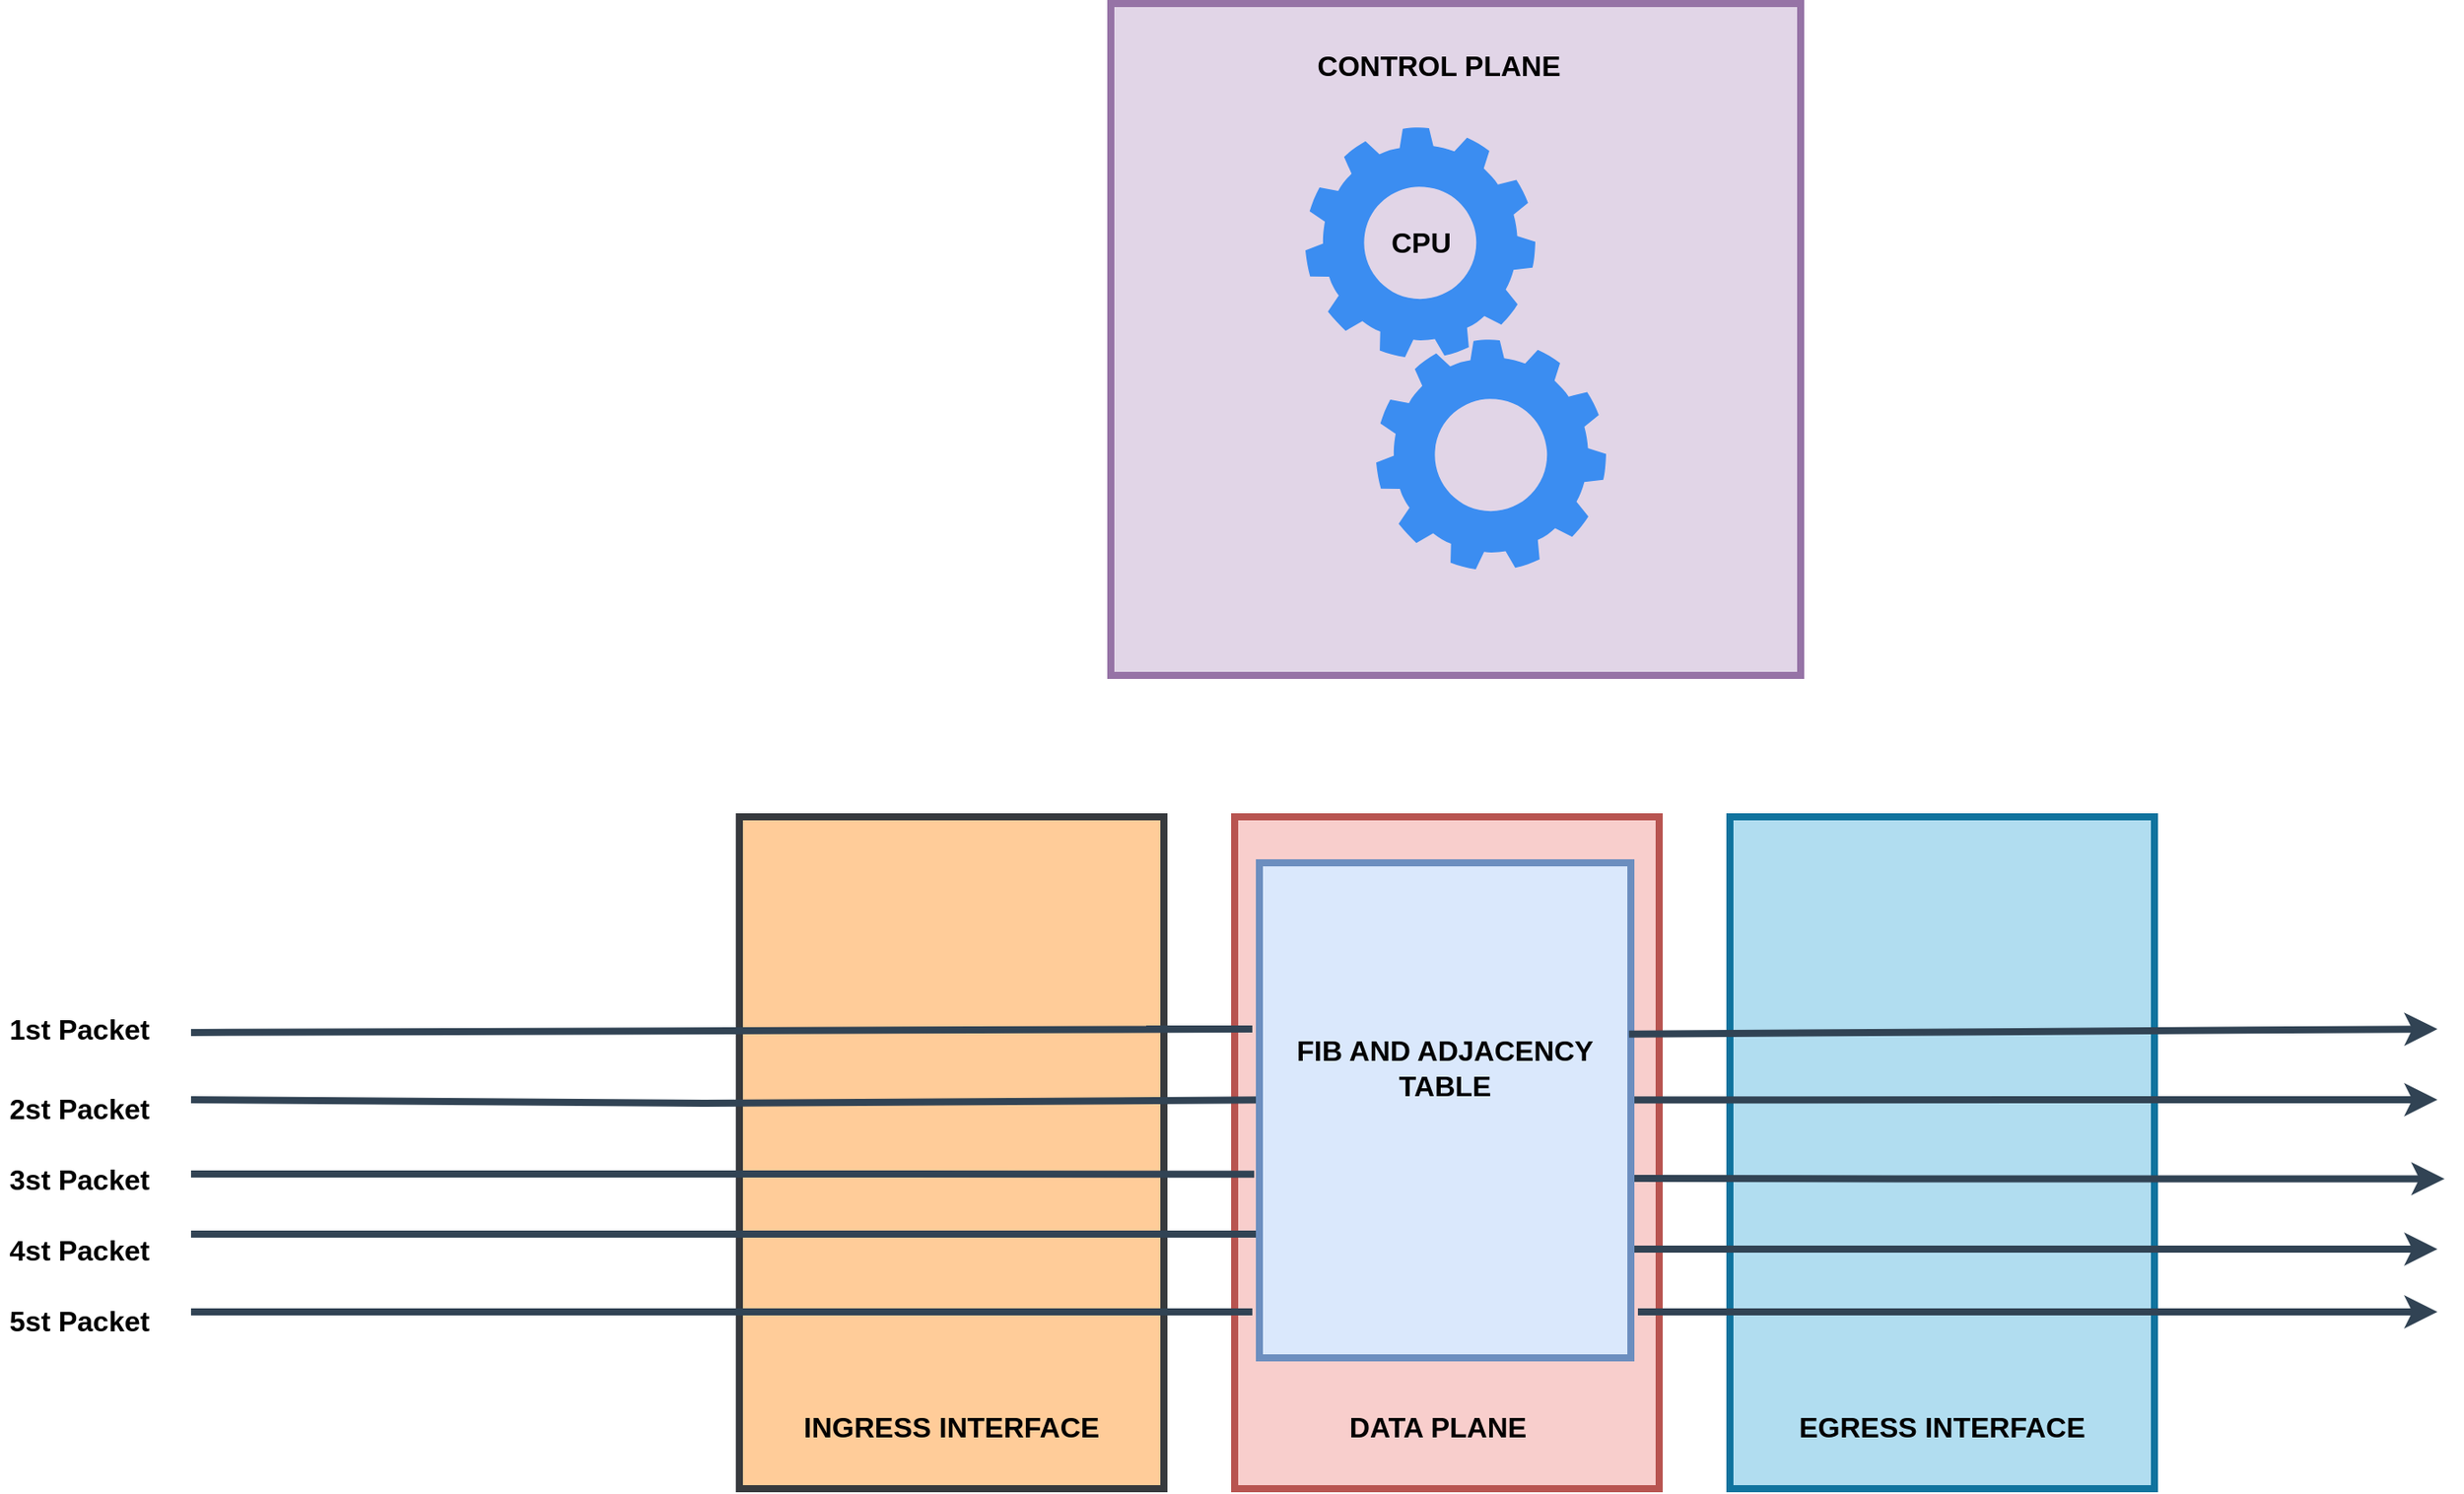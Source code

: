 <mxfile version="22.1.16" type="device">
  <diagram name="Página-1" id="BhKrLDPPHp8U7ivRgvxK">
    <mxGraphModel dx="2021" dy="716" grid="1" gridSize="10" guides="1" tooltips="1" connect="1" arrows="1" fold="1" page="1" pageScale="1" pageWidth="827" pageHeight="1169" math="0" shadow="0">
      <root>
        <mxCell id="0" />
        <mxCell id="1" parent="0" />
        <mxCell id="GgLBsfc6LlLgvcI9qvlO-6" value="" style="rounded=0;whiteSpace=wrap;html=1;strokeWidth=4;fillColor=#e1d5e7;strokeColor=#9673a6;" vertex="1" parent="1">
          <mxGeometry x="170" y="20" width="390" height="380" as="geometry" />
        </mxCell>
        <mxCell id="GgLBsfc6LlLgvcI9qvlO-3" value="" style="sketch=0;html=1;aspect=fixed;strokeColor=none;shadow=0;fillColor=#3B8DF1;verticalAlign=top;labelPosition=center;verticalLabelPosition=bottom;shape=mxgraph.gcp2.gear" vertex="1" parent="1">
          <mxGeometry x="280" y="90" width="130" height="130" as="geometry" />
        </mxCell>
        <mxCell id="GgLBsfc6LlLgvcI9qvlO-4" value="CPU" style="text;html=1;align=center;verticalAlign=middle;resizable=0;points=[];autosize=1;strokeColor=none;fillColor=none;fontStyle=1;fontSize=16;" vertex="1" parent="1">
          <mxGeometry x="315" y="140" width="60" height="30" as="geometry" />
        </mxCell>
        <mxCell id="GgLBsfc6LlLgvcI9qvlO-5" value="" style="sketch=0;html=1;aspect=fixed;strokeColor=none;shadow=0;fillColor=#3B8DF1;verticalAlign=top;labelPosition=center;verticalLabelPosition=bottom;shape=mxgraph.gcp2.gear" vertex="1" parent="1">
          <mxGeometry x="320" y="210" width="130" height="130" as="geometry" />
        </mxCell>
        <mxCell id="GgLBsfc6LlLgvcI9qvlO-7" value="CONTROL PLANE" style="text;html=1;align=center;verticalAlign=middle;resizable=0;points=[];autosize=1;strokeColor=none;fillColor=none;fontStyle=1;fontSize=16;" vertex="1" parent="1">
          <mxGeometry x="275" y="40" width="160" height="30" as="geometry" />
        </mxCell>
        <mxCell id="GgLBsfc6LlLgvcI9qvlO-8" value="" style="rounded=0;whiteSpace=wrap;html=1;strokeWidth=4;fillColor=#ffcc99;strokeColor=#36393d;" vertex="1" parent="1">
          <mxGeometry x="-40" y="480" width="240" height="380" as="geometry" />
        </mxCell>
        <mxCell id="GgLBsfc6LlLgvcI9qvlO-9" value="" style="rounded=0;whiteSpace=wrap;html=1;strokeWidth=4;fillColor=#f8cecc;strokeColor=#b85450;" vertex="1" parent="1">
          <mxGeometry x="240" y="480" width="240" height="380" as="geometry" />
        </mxCell>
        <mxCell id="GgLBsfc6LlLgvcI9qvlO-10" value="" style="rounded=0;whiteSpace=wrap;html=1;strokeWidth=4;fillColor=#b1ddf0;strokeColor=#10739e;" vertex="1" parent="1">
          <mxGeometry x="520" y="480" width="240" height="380" as="geometry" />
        </mxCell>
        <mxCell id="GgLBsfc6LlLgvcI9qvlO-11" value="" style="endArrow=none;html=1;rounded=0;strokeWidth=4;endFill=0;fillColor=#647687;strokeColor=#314354;exitX=-0.019;exitY=0.907;exitDx=0;exitDy=0;exitPerimeter=0;" edge="1" parent="1" source="GgLBsfc6LlLgvcI9qvlO-36">
          <mxGeometry width="50" height="50" relative="1" as="geometry">
            <mxPoint x="220" y="760" as="sourcePoint" />
            <mxPoint x="-350" y="760" as="targetPoint" />
            <Array as="points">
              <mxPoint x="57" y="760" />
            </Array>
          </mxGeometry>
        </mxCell>
        <mxCell id="GgLBsfc6LlLgvcI9qvlO-12" value="" style="endArrow=none;html=1;rounded=0;strokeWidth=4;endFill=0;fillColor=#647687;strokeColor=#314354;exitX=0;exitY=0.75;exitDx=0;exitDy=0;" edge="1" parent="1" source="GgLBsfc6LlLgvcI9qvlO-36">
          <mxGeometry width="50" height="50" relative="1" as="geometry">
            <mxPoint x="280" y="276" as="sourcePoint" />
            <mxPoint x="-350" y="716" as="targetPoint" />
            <Array as="points">
              <mxPoint x="12" y="716" />
            </Array>
          </mxGeometry>
        </mxCell>
        <mxCell id="GgLBsfc6LlLgvcI9qvlO-13" value="" style="endArrow=none;html=1;rounded=0;strokeWidth=4;endFill=0;fillColor=#647687;strokeColor=#314354;exitX=-0.014;exitY=0.629;exitDx=0;exitDy=0;exitPerimeter=0;" edge="1" parent="1" source="GgLBsfc6LlLgvcI9qvlO-36">
          <mxGeometry width="50" height="50" relative="1" as="geometry">
            <mxPoint x="280" y="242" as="sourcePoint" />
            <mxPoint x="-350" y="682" as="targetPoint" />
            <Array as="points">
              <mxPoint x="-22" y="682" />
            </Array>
          </mxGeometry>
        </mxCell>
        <mxCell id="GgLBsfc6LlLgvcI9qvlO-14" value="" style="endArrow=none;html=1;rounded=0;strokeWidth=4;endFill=0;fillColor=#647687;strokeColor=#314354;exitX=-0.005;exitY=0.479;exitDx=0;exitDy=0;exitPerimeter=0;" edge="1" parent="1" source="GgLBsfc6LlLgvcI9qvlO-36">
          <mxGeometry width="50" height="50" relative="1" as="geometry">
            <mxPoint x="280" y="202" as="sourcePoint" />
            <mxPoint x="-350" y="640" as="targetPoint" />
            <Array as="points">
              <mxPoint x="-60" y="642" />
            </Array>
          </mxGeometry>
        </mxCell>
        <mxCell id="GgLBsfc6LlLgvcI9qvlO-23" value="" style="endArrow=classic;html=1;rounded=0;fillColor=#647687;strokeColor=#314354;strokeWidth=4;exitX=0.981;exitY=0.479;exitDx=0;exitDy=0;exitPerimeter=0;" edge="1" parent="1" source="GgLBsfc6LlLgvcI9qvlO-36">
          <mxGeometry width="50" height="50" relative="1" as="geometry">
            <mxPoint x="490" y="640" as="sourcePoint" />
            <mxPoint x="920" y="640" as="targetPoint" />
            <Array as="points">
              <mxPoint x="710" y="640" />
            </Array>
          </mxGeometry>
        </mxCell>
        <mxCell id="GgLBsfc6LlLgvcI9qvlO-24" value="" style="endArrow=classic;html=1;rounded=0;fillColor=#647687;strokeColor=#314354;strokeWidth=4;" edge="1" parent="1">
          <mxGeometry width="50" height="50" relative="1" as="geometry">
            <mxPoint x="464" y="684.5" as="sourcePoint" />
            <mxPoint x="924" y="684.7" as="targetPoint" />
            <Array as="points">
              <mxPoint x="614" y="684.7" />
              <mxPoint x="684" y="684.7" />
            </Array>
          </mxGeometry>
        </mxCell>
        <mxCell id="GgLBsfc6LlLgvcI9qvlO-25" value="" style="endArrow=classic;html=1;rounded=0;fillColor=#647687;strokeColor=#314354;strokeWidth=4;" edge="1" parent="1">
          <mxGeometry width="50" height="50" relative="1" as="geometry">
            <mxPoint x="464" y="724.5" as="sourcePoint" />
            <mxPoint x="920" y="724.5" as="targetPoint" />
            <Array as="points">
              <mxPoint x="510" y="724.5" />
              <mxPoint x="640" y="724.5" />
            </Array>
          </mxGeometry>
        </mxCell>
        <mxCell id="GgLBsfc6LlLgvcI9qvlO-26" value="" style="endArrow=classic;html=1;rounded=0;fillColor=#647687;strokeColor=#314354;strokeWidth=4;exitX=1.019;exitY=0.907;exitDx=0;exitDy=0;exitPerimeter=0;" edge="1" parent="1" source="GgLBsfc6LlLgvcI9qvlO-36">
          <mxGeometry width="50" height="50" relative="1" as="geometry">
            <mxPoint x="450" y="322" as="sourcePoint" />
            <mxPoint x="920" y="760" as="targetPoint" />
            <Array as="points">
              <mxPoint x="600" y="760" />
            </Array>
          </mxGeometry>
        </mxCell>
        <mxCell id="GgLBsfc6LlLgvcI9qvlO-27" value="INGRESS INTERFACE" style="text;html=1;strokeColor=none;fillColor=none;align=center;verticalAlign=middle;whiteSpace=wrap;rounded=0;strokeWidth=5;fontSize=16;fontStyle=1" vertex="1" parent="1">
          <mxGeometry x="-10" y="810" width="180" height="30" as="geometry" />
        </mxCell>
        <mxCell id="GgLBsfc6LlLgvcI9qvlO-29" value="DATA PLANE" style="text;html=1;strokeColor=none;fillColor=none;align=center;verticalAlign=middle;whiteSpace=wrap;rounded=0;strokeWidth=5;fontSize=16;fontStyle=1" vertex="1" parent="1">
          <mxGeometry x="265" y="810" width="180" height="30" as="geometry" />
        </mxCell>
        <mxCell id="GgLBsfc6LlLgvcI9qvlO-30" value="EGRESS INTERFACE" style="text;html=1;strokeColor=none;fillColor=none;align=center;verticalAlign=middle;whiteSpace=wrap;rounded=0;strokeWidth=5;fontSize=16;fontStyle=1" vertex="1" parent="1">
          <mxGeometry x="550" y="810" width="180" height="30" as="geometry" />
        </mxCell>
        <mxCell id="GgLBsfc6LlLgvcI9qvlO-31" value="1st Packet" style="text;html=1;strokeColor=none;fillColor=none;align=center;verticalAlign=middle;whiteSpace=wrap;rounded=0;strokeWidth=5;fontSize=16;fontStyle=1" vertex="1" parent="1">
          <mxGeometry x="-458" y="585" width="90" height="30" as="geometry" />
        </mxCell>
        <mxCell id="GgLBsfc6LlLgvcI9qvlO-32" value="2st Packet" style="text;html=1;strokeColor=none;fillColor=none;align=center;verticalAlign=middle;whiteSpace=wrap;rounded=0;strokeWidth=5;fontSize=16;fontStyle=1" vertex="1" parent="1">
          <mxGeometry x="-458" y="630" width="90" height="30" as="geometry" />
        </mxCell>
        <mxCell id="GgLBsfc6LlLgvcI9qvlO-33" value="3st Packet" style="text;html=1;strokeColor=none;fillColor=none;align=center;verticalAlign=middle;whiteSpace=wrap;rounded=0;strokeWidth=5;fontSize=16;fontStyle=1" vertex="1" parent="1">
          <mxGeometry x="-458" y="670" width="90" height="30" as="geometry" />
        </mxCell>
        <mxCell id="GgLBsfc6LlLgvcI9qvlO-34" value="4st Packet" style="text;html=1;strokeColor=none;fillColor=none;align=center;verticalAlign=middle;whiteSpace=wrap;rounded=0;strokeWidth=5;fontSize=16;fontStyle=1" vertex="1" parent="1">
          <mxGeometry x="-458" y="710" width="90" height="30" as="geometry" />
        </mxCell>
        <mxCell id="GgLBsfc6LlLgvcI9qvlO-35" value="5st Packet" style="text;html=1;strokeColor=none;fillColor=none;align=center;verticalAlign=middle;whiteSpace=wrap;rounded=0;strokeWidth=5;fontSize=16;fontStyle=1" vertex="1" parent="1">
          <mxGeometry x="-458" y="750" width="90" height="30" as="geometry" />
        </mxCell>
        <mxCell id="GgLBsfc6LlLgvcI9qvlO-36" value="" style="rounded=0;whiteSpace=wrap;html=1;strokeWidth=4;fillColor=#dae8fc;strokeColor=#6c8ebf;" vertex="1" parent="1">
          <mxGeometry x="254" y="506" width="210" height="280" as="geometry" />
        </mxCell>
        <mxCell id="GgLBsfc6LlLgvcI9qvlO-37" value="FIB AND ADJACENCY TABLE" style="text;html=1;strokeColor=none;fillColor=none;align=center;verticalAlign=middle;whiteSpace=wrap;rounded=0;strokeWidth=5;fontSize=16;fontStyle=1" vertex="1" parent="1">
          <mxGeometry x="269" y="607" width="180" height="30" as="geometry" />
        </mxCell>
        <mxCell id="GgLBsfc6LlLgvcI9qvlO-15" value="" style="endArrow=none;html=1;rounded=0;strokeWidth=4;endFill=0;fillColor=#647687;strokeColor=#314354;" edge="1" parent="1">
          <mxGeometry width="50" height="50" relative="1" as="geometry">
            <mxPoint x="250" y="600" as="sourcePoint" />
            <mxPoint x="-350" y="602" as="targetPoint" />
            <Array as="points">
              <mxPoint x="190" y="600" />
              <mxPoint x="250" y="600" />
            </Array>
          </mxGeometry>
        </mxCell>
        <mxCell id="GgLBsfc6LlLgvcI9qvlO-22" value="" style="endArrow=classic;html=1;rounded=0;fillColor=#647687;strokeColor=#314354;strokeWidth=4;exitX=0.995;exitY=0.346;exitDx=0;exitDy=0;exitPerimeter=0;" edge="1" parent="1" source="GgLBsfc6LlLgvcI9qvlO-36">
          <mxGeometry width="50" height="50" relative="1" as="geometry">
            <mxPoint x="450" y="600" as="sourcePoint" />
            <mxPoint x="920" y="600" as="targetPoint" />
            <Array as="points" />
          </mxGeometry>
        </mxCell>
      </root>
    </mxGraphModel>
  </diagram>
</mxfile>
